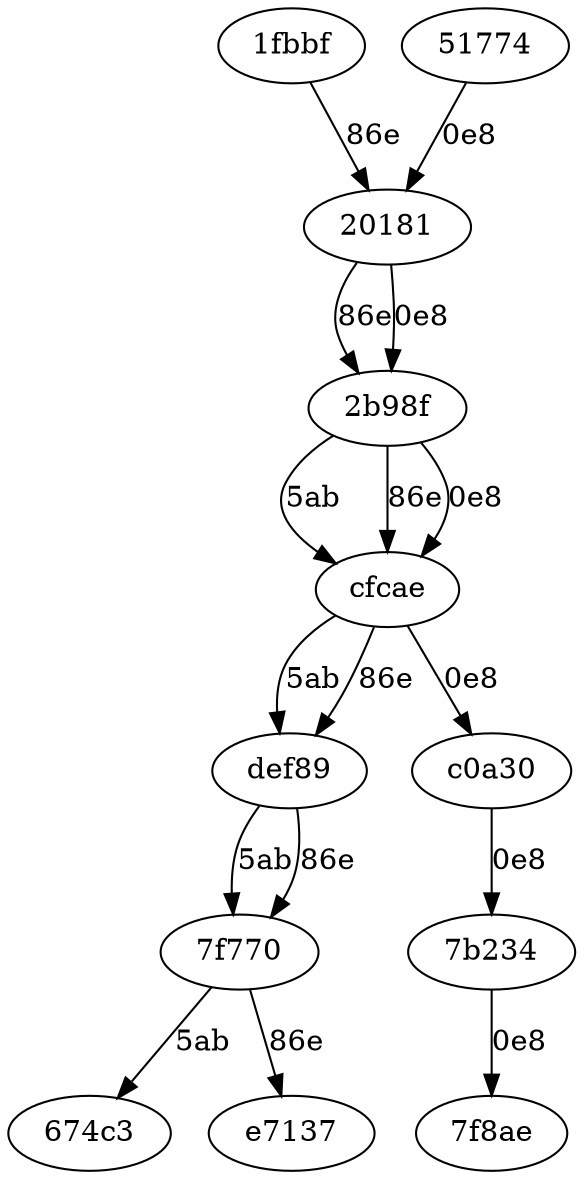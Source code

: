 digraph {
	"1fbbf"
	"1fbbf" -> 20181 [label="86e"]
	51774
	51774 -> 20181 [label="0e8"]
	"2b98f"
	"2b98f" -> cfcae [label="5ab"]
	20181
	20181 -> "2b98f" [label="86e"]
	20181
	20181 -> "2b98f" [label="0e8"]
	cfcae
	cfcae -> def89 [label="5ab"]
	"2b98f"
	"2b98f" -> cfcae [label="86e"]
	"2b98f"
	"2b98f" -> cfcae [label="0e8"]
	def89
	def89 -> "7f770" [label="5ab"]
	cfcae
	cfcae -> def89 [label="86e"]
	cfcae
	cfcae -> c0a30 [label="0e8"]
	"7f770"
	"7f770" -> "674c3" [label="5ab"]
	def89
	def89 -> "7f770" [label="86e"]
	c0a30
	c0a30 -> "7b234" [label="0e8"]
	"674c3"
	"7f770"
	"7f770" -> e7137 [label="86e"]
	"7b234"
	"7b234" -> "7f8ae" [label="0e8"]
	e7137
	"7f8ae"
}
